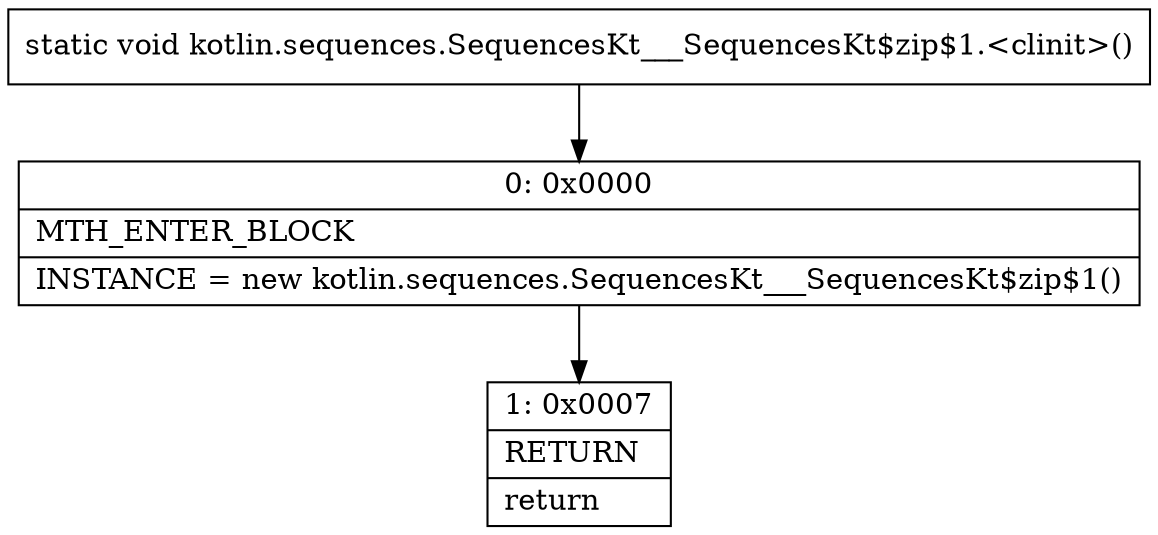 digraph "CFG forkotlin.sequences.SequencesKt___SequencesKt$zip$1.\<clinit\>()V" {
Node_0 [shape=record,label="{0\:\ 0x0000|MTH_ENTER_BLOCK\l|INSTANCE = new kotlin.sequences.SequencesKt___SequencesKt$zip$1()\l}"];
Node_1 [shape=record,label="{1\:\ 0x0007|RETURN\l|return\l}"];
MethodNode[shape=record,label="{static void kotlin.sequences.SequencesKt___SequencesKt$zip$1.\<clinit\>() }"];
MethodNode -> Node_0;
Node_0 -> Node_1;
}

